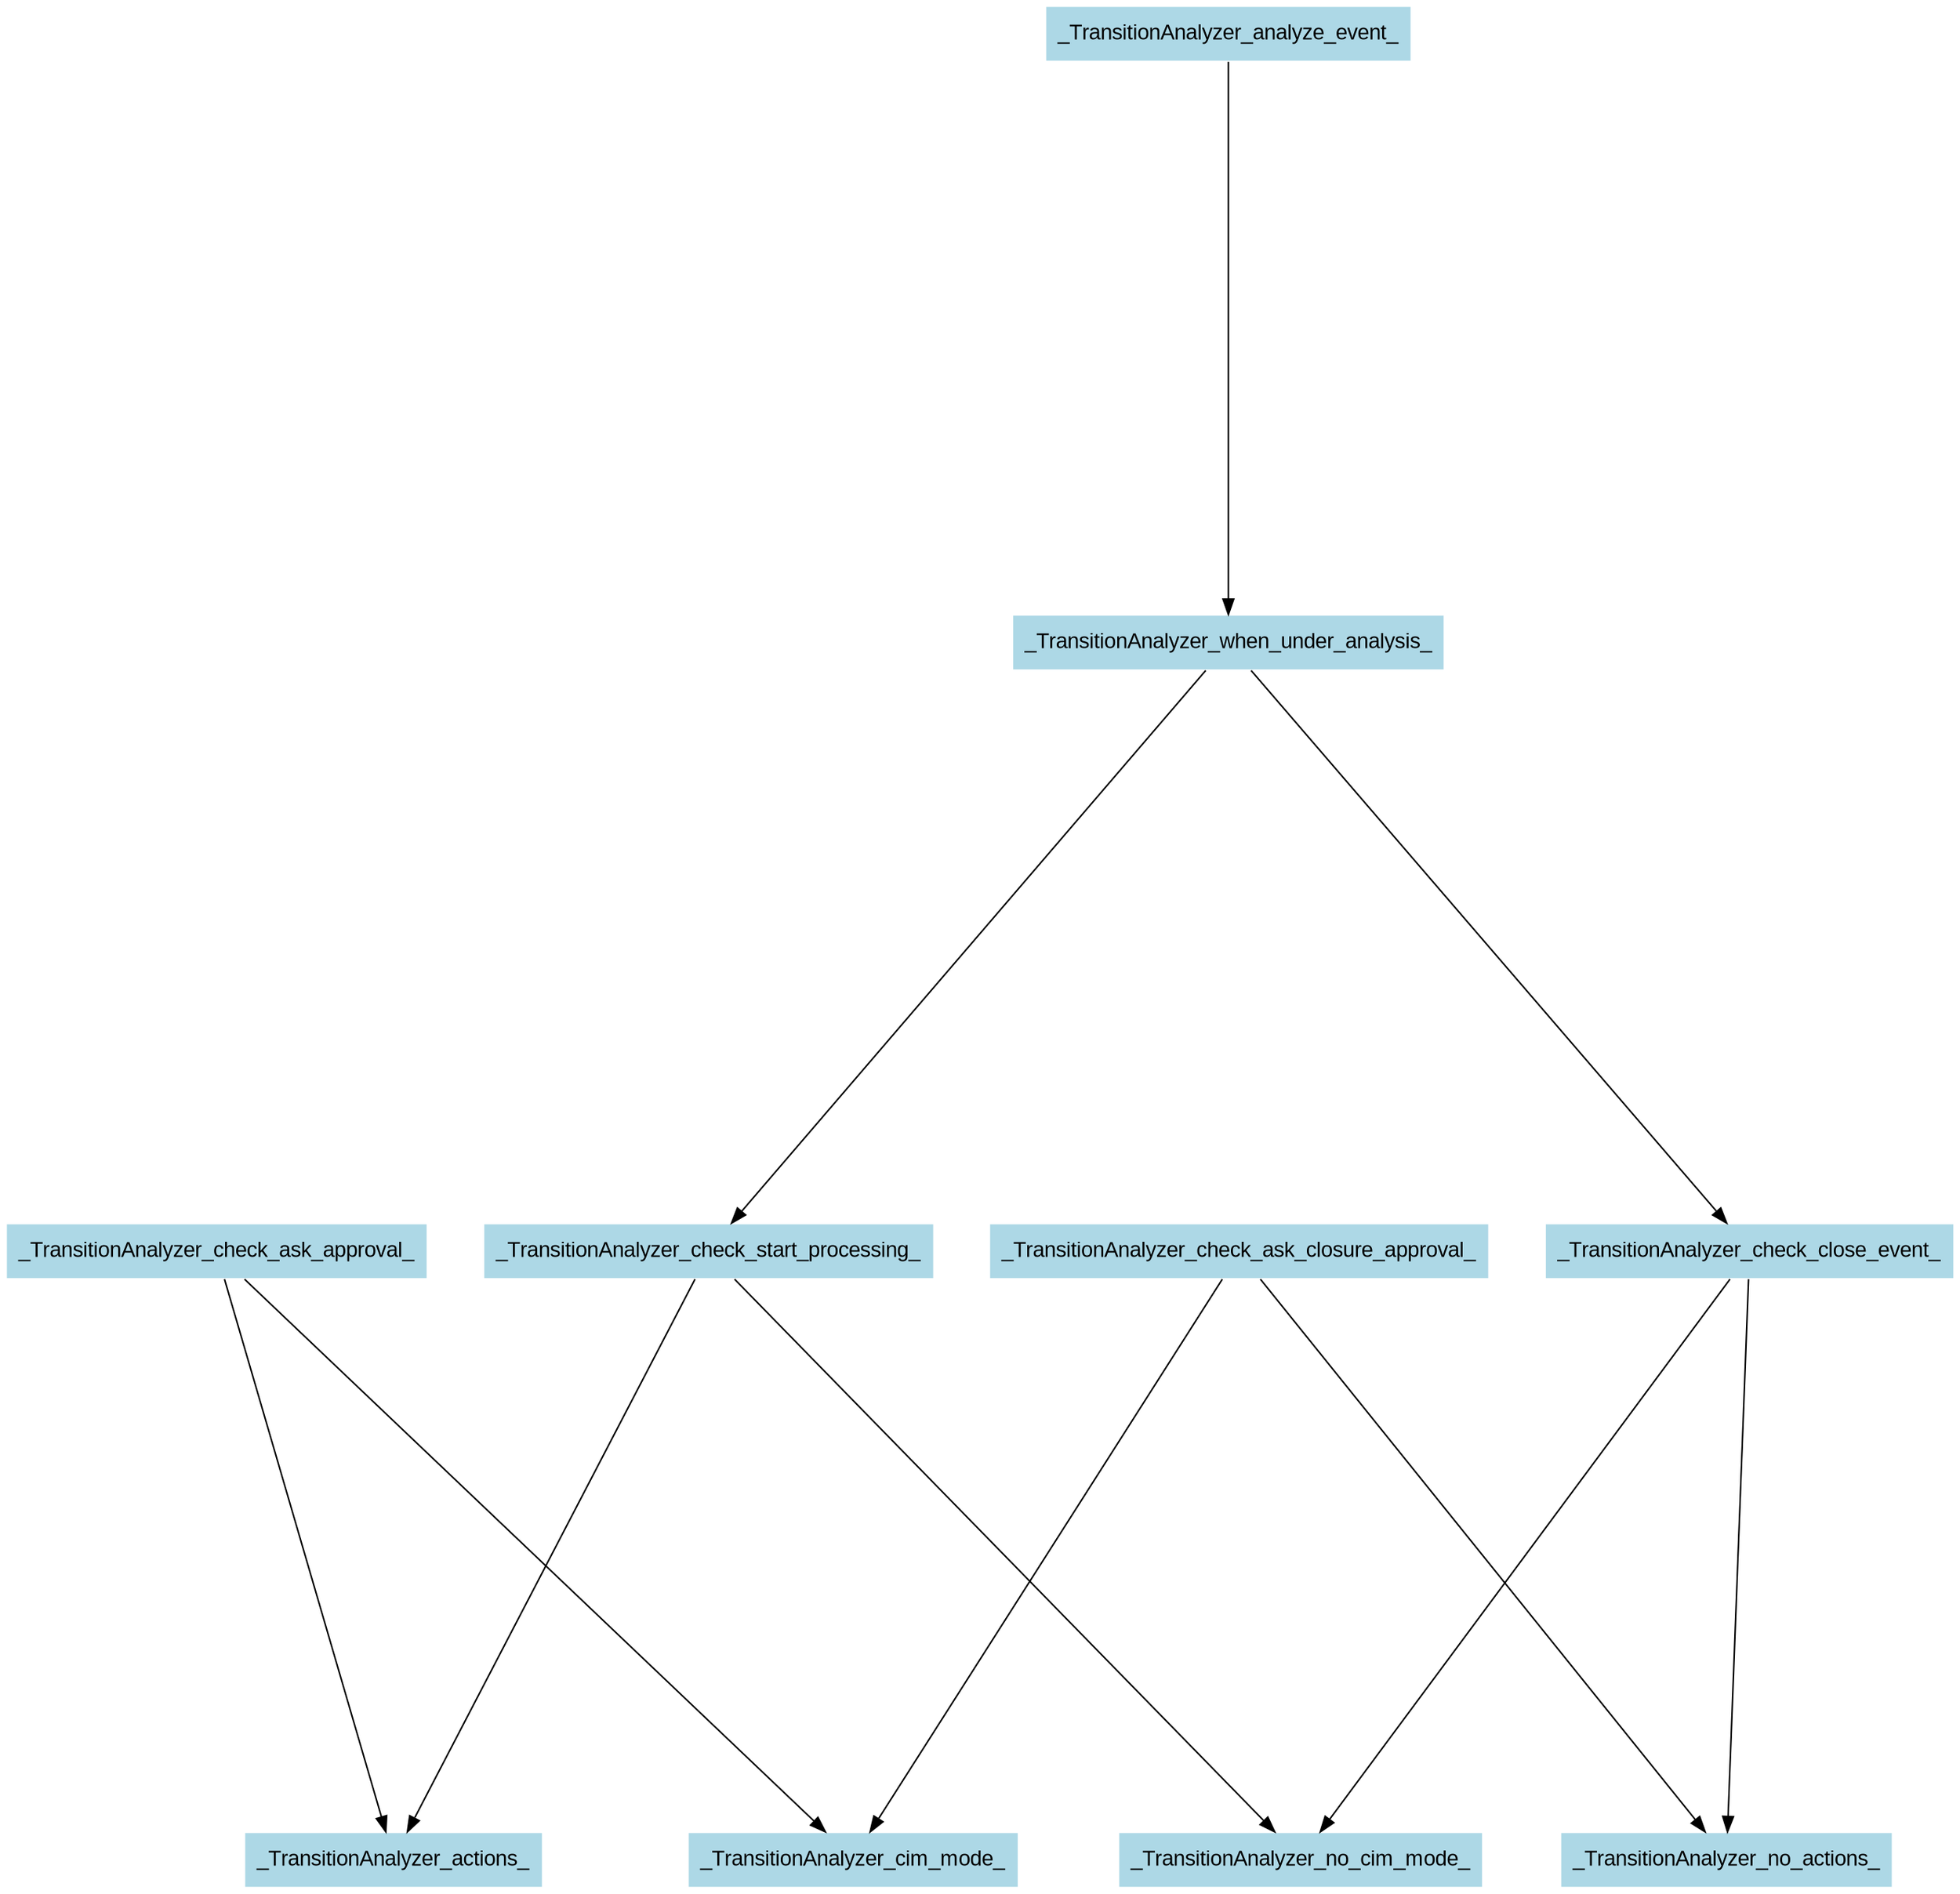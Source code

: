 digraph CallGraph {
ranksep=5;
nodesep=0.5;
node [fontname=Arial];
edge [fontname=Arial];
_TransitionAnalyzer_analyze_event_ -> _TransitionAnalyzer_when_under_analysis_;
_TransitionAnalyzer_analyze_event_ [shape=box, style=filled, fillcolor=lightblue  , color=white];
_TransitionAnalyzer_when_under_analysis_ [shape=box, style=filled, fillcolor=lightblue  , color=white];
_TransitionAnalyzer_when_under_analysis_ -> _TransitionAnalyzer_check_start_processing_;
_TransitionAnalyzer_check_start_processing_ [shape=box, style=filled, fillcolor=lightblue  , color=white];
_TransitionAnalyzer_when_under_analysis_ -> _TransitionAnalyzer_check_close_event_;
_TransitionAnalyzer_check_close_event_ [shape=box, style=filled, fillcolor=lightblue  , color=white];
_TransitionAnalyzer_check_ask_approval_ -> _TransitionAnalyzer_cim_mode_;
_TransitionAnalyzer_check_ask_approval_ [shape=box, style=filled, fillcolor=lightblue  , color=white];
_TransitionAnalyzer_cim_mode_ [shape=box, style=filled, fillcolor=lightblue  , color=white];
_TransitionAnalyzer_check_ask_approval_ -> _TransitionAnalyzer_actions_;
_TransitionAnalyzer_actions_ [shape=box, style=filled, fillcolor=lightblue  , color=white];
_TransitionAnalyzer_check_ask_closure_approval_ -> _TransitionAnalyzer_cim_mode_;
_TransitionAnalyzer_check_ask_closure_approval_ [shape=box, style=filled, fillcolor=lightblue  , color=white];
_TransitionAnalyzer_check_ask_closure_approval_ -> _TransitionAnalyzer_no_actions_;
_TransitionAnalyzer_no_actions_ [shape=box, style=filled, fillcolor=lightblue  , color=white];
_TransitionAnalyzer_check_start_processing_ -> _TransitionAnalyzer_no_cim_mode_;
_TransitionAnalyzer_no_cim_mode_ [shape=box, style=filled, fillcolor=lightblue  , color=white];
_TransitionAnalyzer_check_start_processing_ -> _TransitionAnalyzer_actions_;
_TransitionAnalyzer_check_close_event_ -> _TransitionAnalyzer_no_cim_mode_;
_TransitionAnalyzer_check_close_event_ -> _TransitionAnalyzer_no_actions_;
}
